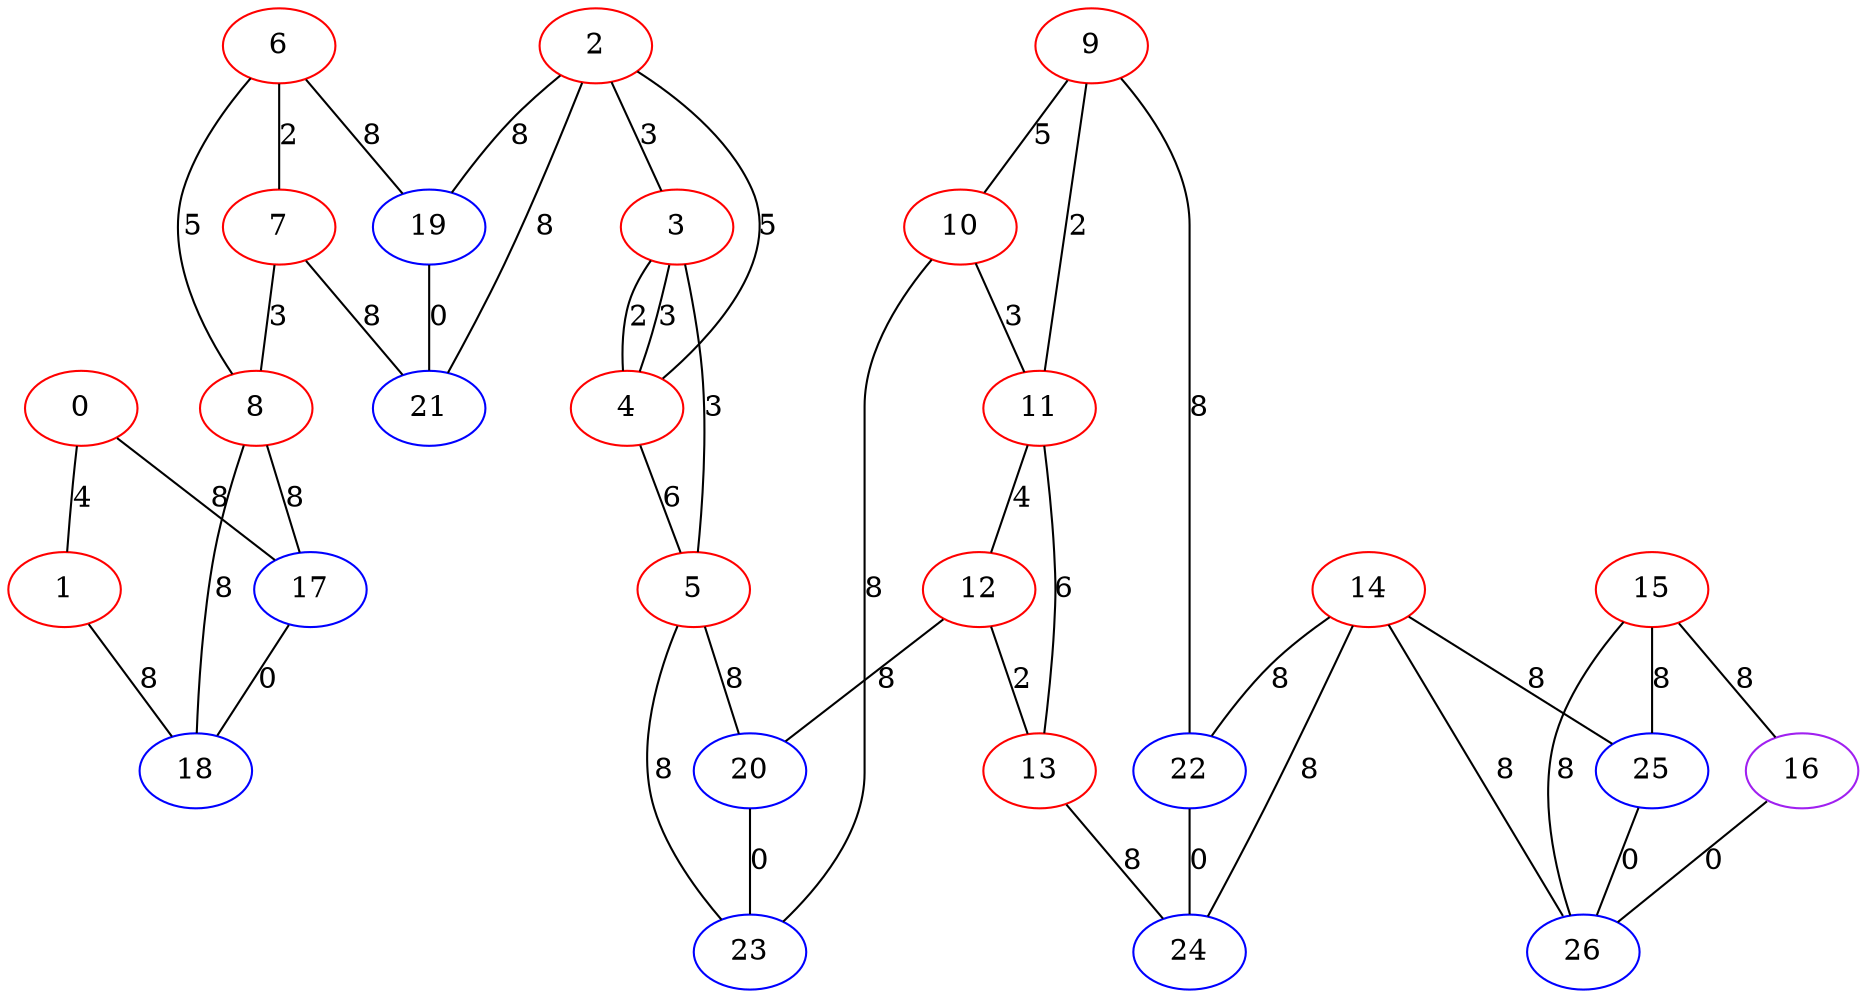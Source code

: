 graph "" {
0 [color=red, weight=1];
1 [color=red, weight=1];
2 [color=red, weight=1];
3 [color=red, weight=1];
4 [color=red, weight=1];
5 [color=red, weight=1];
6 [color=red, weight=1];
7 [color=red, weight=1];
8 [color=red, weight=1];
9 [color=red, weight=1];
10 [color=red, weight=1];
11 [color=red, weight=1];
12 [color=red, weight=1];
13 [color=red, weight=1];
14 [color=red, weight=1];
15 [color=red, weight=1];
16 [color=purple, weight=4];
17 [color=blue, weight=3];
18 [color=blue, weight=3];
19 [color=blue, weight=3];
20 [color=blue, weight=3];
21 [color=blue, weight=3];
22 [color=blue, weight=3];
23 [color=blue, weight=3];
24 [color=blue, weight=3];
25 [color=blue, weight=3];
26 [color=blue, weight=3];
0 -- 1  [key=0, label=4];
0 -- 17  [key=0, label=8];
1 -- 18  [key=0, label=8];
2 -- 19  [key=0, label=8];
2 -- 3  [key=0, label=3];
2 -- 4  [key=0, label=5];
2 -- 21  [key=0, label=8];
3 -- 4  [key=0, label=3];
3 -- 4  [key=1, label=2];
3 -- 5  [key=0, label=3];
4 -- 5  [key=0, label=6];
5 -- 20  [key=0, label=8];
5 -- 23  [key=0, label=8];
6 -- 8  [key=0, label=5];
6 -- 19  [key=0, label=8];
6 -- 7  [key=0, label=2];
7 -- 8  [key=0, label=3];
7 -- 21  [key=0, label=8];
8 -- 17  [key=0, label=8];
8 -- 18  [key=0, label=8];
9 -- 10  [key=0, label=5];
9 -- 11  [key=0, label=2];
9 -- 22  [key=0, label=8];
10 -- 11  [key=0, label=3];
10 -- 23  [key=0, label=8];
11 -- 12  [key=0, label=4];
11 -- 13  [key=0, label=6];
12 -- 20  [key=0, label=8];
12 -- 13  [key=0, label=2];
13 -- 24  [key=0, label=8];
14 -- 24  [key=0, label=8];
14 -- 25  [key=0, label=8];
14 -- 26  [key=0, label=8];
14 -- 22  [key=0, label=8];
15 -- 16  [key=0, label=8];
15 -- 25  [key=0, label=8];
15 -- 26  [key=0, label=8];
16 -- 26  [key=0, label=0];
17 -- 18  [key=0, label=0];
19 -- 21  [key=0, label=0];
20 -- 23  [key=0, label=0];
22 -- 24  [key=0, label=0];
25 -- 26  [key=0, label=0];
}
